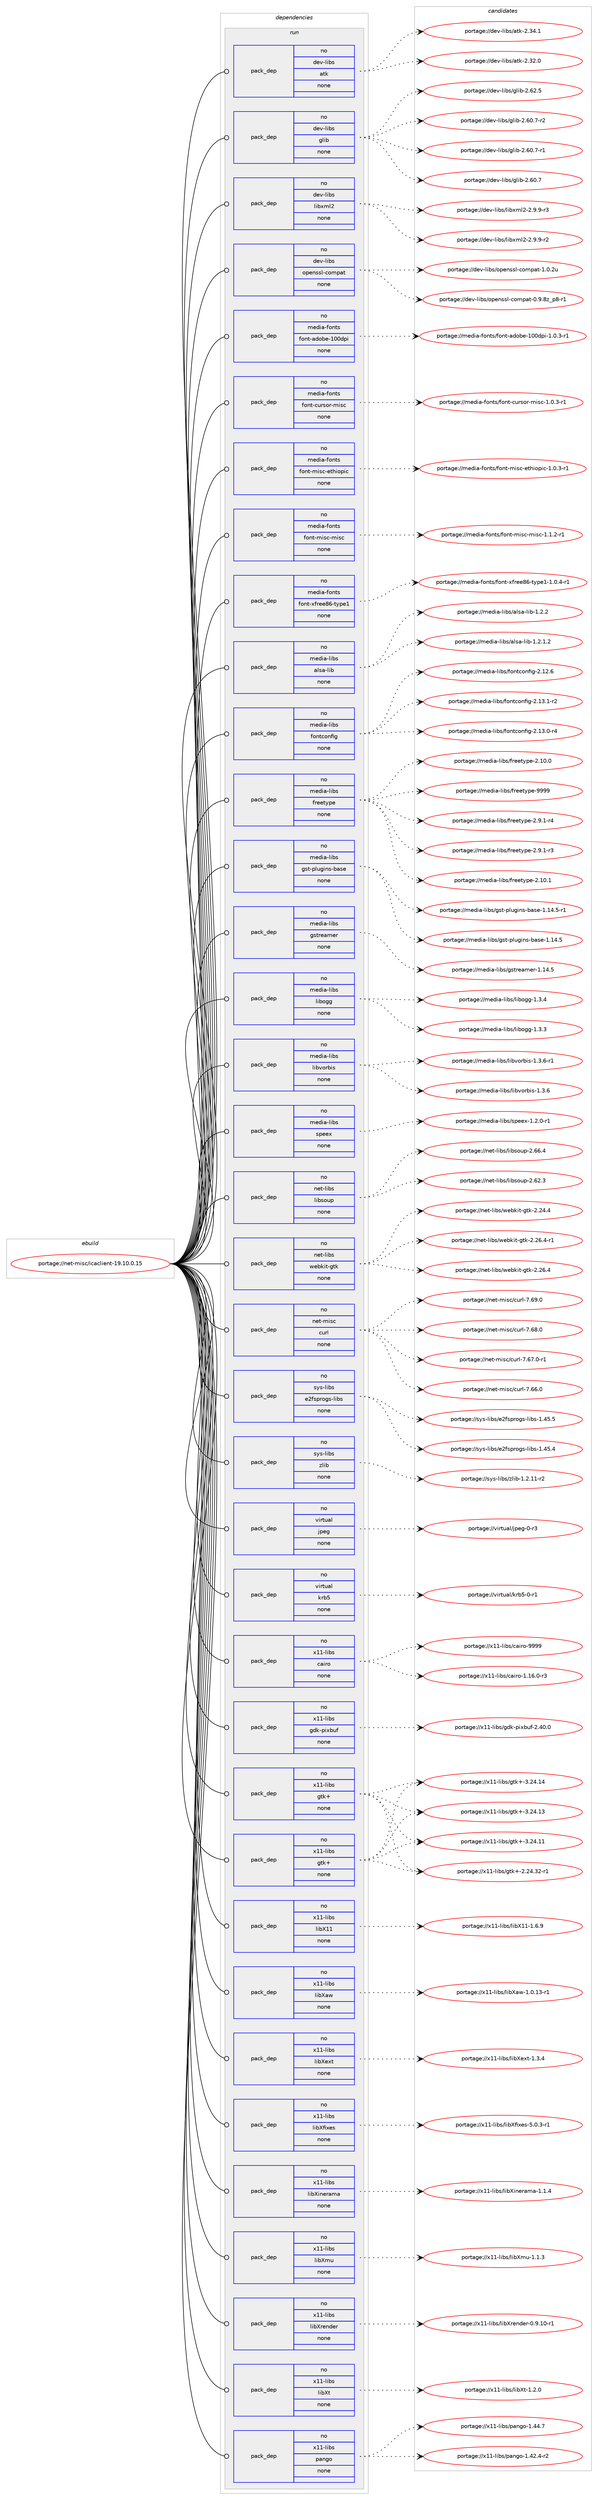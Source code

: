digraph prolog {

# *************
# Graph options
# *************

newrank=true;
concentrate=true;
compound=true;
graph [rankdir=LR,fontname=Helvetica,fontsize=10,ranksep=1.5];#, ranksep=2.5, nodesep=0.2];
edge  [arrowhead=vee];
node  [fontname=Helvetica,fontsize=10];

# **********
# The ebuild
# **********

subgraph cluster_leftcol {
color=gray;
rank=same;
label=<<i>ebuild</i>>;
id [label="portage://net-misc/icaclient-19.10.0.15", color=red, width=4, href="../net-misc/icaclient-19.10.0.15.svg"];
}

# ****************
# The dependencies
# ****************

subgraph cluster_midcol {
color=gray;
label=<<i>dependencies</i>>;
subgraph cluster_compile {
fillcolor="#eeeeee";
style=filled;
label=<<i>compile</i>>;
}
subgraph cluster_compileandrun {
fillcolor="#eeeeee";
style=filled;
label=<<i>compile and run</i>>;
}
subgraph cluster_run {
fillcolor="#eeeeee";
style=filled;
label=<<i>run</i>>;
subgraph pack42381 {
dependency53626 [label=<<TABLE BORDER="0" CELLBORDER="1" CELLSPACING="0" CELLPADDING="4" WIDTH="220"><TR><TD ROWSPAN="6" CELLPADDING="30">pack_dep</TD></TR><TR><TD WIDTH="110">no</TD></TR><TR><TD>dev-libs</TD></TR><TR><TD>atk</TD></TR><TR><TD>none</TD></TR><TR><TD></TD></TR></TABLE>>, shape=none, color=blue];
}
id:e -> dependency53626:w [weight=20,style="solid",arrowhead="odot"];
subgraph pack42382 {
dependency53627 [label=<<TABLE BORDER="0" CELLBORDER="1" CELLSPACING="0" CELLPADDING="4" WIDTH="220"><TR><TD ROWSPAN="6" CELLPADDING="30">pack_dep</TD></TR><TR><TD WIDTH="110">no</TD></TR><TR><TD>dev-libs</TD></TR><TR><TD>glib</TD></TR><TR><TD>none</TD></TR><TR><TD></TD></TR></TABLE>>, shape=none, color=blue];
}
id:e -> dependency53627:w [weight=20,style="solid",arrowhead="odot"];
subgraph pack42383 {
dependency53628 [label=<<TABLE BORDER="0" CELLBORDER="1" CELLSPACING="0" CELLPADDING="4" WIDTH="220"><TR><TD ROWSPAN="6" CELLPADDING="30">pack_dep</TD></TR><TR><TD WIDTH="110">no</TD></TR><TR><TD>dev-libs</TD></TR><TR><TD>libxml2</TD></TR><TR><TD>none</TD></TR><TR><TD></TD></TR></TABLE>>, shape=none, color=blue];
}
id:e -> dependency53628:w [weight=20,style="solid",arrowhead="odot"];
subgraph pack42384 {
dependency53629 [label=<<TABLE BORDER="0" CELLBORDER="1" CELLSPACING="0" CELLPADDING="4" WIDTH="220"><TR><TD ROWSPAN="6" CELLPADDING="30">pack_dep</TD></TR><TR><TD WIDTH="110">no</TD></TR><TR><TD>dev-libs</TD></TR><TR><TD>openssl-compat</TD></TR><TR><TD>none</TD></TR><TR><TD></TD></TR></TABLE>>, shape=none, color=blue];
}
id:e -> dependency53629:w [weight=20,style="solid",arrowhead="odot"];
subgraph pack42385 {
dependency53630 [label=<<TABLE BORDER="0" CELLBORDER="1" CELLSPACING="0" CELLPADDING="4" WIDTH="220"><TR><TD ROWSPAN="6" CELLPADDING="30">pack_dep</TD></TR><TR><TD WIDTH="110">no</TD></TR><TR><TD>media-fonts</TD></TR><TR><TD>font-adobe-100dpi</TD></TR><TR><TD>none</TD></TR><TR><TD></TD></TR></TABLE>>, shape=none, color=blue];
}
id:e -> dependency53630:w [weight=20,style="solid",arrowhead="odot"];
subgraph pack42386 {
dependency53631 [label=<<TABLE BORDER="0" CELLBORDER="1" CELLSPACING="0" CELLPADDING="4" WIDTH="220"><TR><TD ROWSPAN="6" CELLPADDING="30">pack_dep</TD></TR><TR><TD WIDTH="110">no</TD></TR><TR><TD>media-fonts</TD></TR><TR><TD>font-cursor-misc</TD></TR><TR><TD>none</TD></TR><TR><TD></TD></TR></TABLE>>, shape=none, color=blue];
}
id:e -> dependency53631:w [weight=20,style="solid",arrowhead="odot"];
subgraph pack42387 {
dependency53632 [label=<<TABLE BORDER="0" CELLBORDER="1" CELLSPACING="0" CELLPADDING="4" WIDTH="220"><TR><TD ROWSPAN="6" CELLPADDING="30">pack_dep</TD></TR><TR><TD WIDTH="110">no</TD></TR><TR><TD>media-fonts</TD></TR><TR><TD>font-misc-ethiopic</TD></TR><TR><TD>none</TD></TR><TR><TD></TD></TR></TABLE>>, shape=none, color=blue];
}
id:e -> dependency53632:w [weight=20,style="solid",arrowhead="odot"];
subgraph pack42388 {
dependency53633 [label=<<TABLE BORDER="0" CELLBORDER="1" CELLSPACING="0" CELLPADDING="4" WIDTH="220"><TR><TD ROWSPAN="6" CELLPADDING="30">pack_dep</TD></TR><TR><TD WIDTH="110">no</TD></TR><TR><TD>media-fonts</TD></TR><TR><TD>font-misc-misc</TD></TR><TR><TD>none</TD></TR><TR><TD></TD></TR></TABLE>>, shape=none, color=blue];
}
id:e -> dependency53633:w [weight=20,style="solid",arrowhead="odot"];
subgraph pack42389 {
dependency53634 [label=<<TABLE BORDER="0" CELLBORDER="1" CELLSPACING="0" CELLPADDING="4" WIDTH="220"><TR><TD ROWSPAN="6" CELLPADDING="30">pack_dep</TD></TR><TR><TD WIDTH="110">no</TD></TR><TR><TD>media-fonts</TD></TR><TR><TD>font-xfree86-type1</TD></TR><TR><TD>none</TD></TR><TR><TD></TD></TR></TABLE>>, shape=none, color=blue];
}
id:e -> dependency53634:w [weight=20,style="solid",arrowhead="odot"];
subgraph pack42390 {
dependency53635 [label=<<TABLE BORDER="0" CELLBORDER="1" CELLSPACING="0" CELLPADDING="4" WIDTH="220"><TR><TD ROWSPAN="6" CELLPADDING="30">pack_dep</TD></TR><TR><TD WIDTH="110">no</TD></TR><TR><TD>media-libs</TD></TR><TR><TD>alsa-lib</TD></TR><TR><TD>none</TD></TR><TR><TD></TD></TR></TABLE>>, shape=none, color=blue];
}
id:e -> dependency53635:w [weight=20,style="solid",arrowhead="odot"];
subgraph pack42391 {
dependency53636 [label=<<TABLE BORDER="0" CELLBORDER="1" CELLSPACING="0" CELLPADDING="4" WIDTH="220"><TR><TD ROWSPAN="6" CELLPADDING="30">pack_dep</TD></TR><TR><TD WIDTH="110">no</TD></TR><TR><TD>media-libs</TD></TR><TR><TD>fontconfig</TD></TR><TR><TD>none</TD></TR><TR><TD></TD></TR></TABLE>>, shape=none, color=blue];
}
id:e -> dependency53636:w [weight=20,style="solid",arrowhead="odot"];
subgraph pack42392 {
dependency53637 [label=<<TABLE BORDER="0" CELLBORDER="1" CELLSPACING="0" CELLPADDING="4" WIDTH="220"><TR><TD ROWSPAN="6" CELLPADDING="30">pack_dep</TD></TR><TR><TD WIDTH="110">no</TD></TR><TR><TD>media-libs</TD></TR><TR><TD>freetype</TD></TR><TR><TD>none</TD></TR><TR><TD></TD></TR></TABLE>>, shape=none, color=blue];
}
id:e -> dependency53637:w [weight=20,style="solid",arrowhead="odot"];
subgraph pack42393 {
dependency53638 [label=<<TABLE BORDER="0" CELLBORDER="1" CELLSPACING="0" CELLPADDING="4" WIDTH="220"><TR><TD ROWSPAN="6" CELLPADDING="30">pack_dep</TD></TR><TR><TD WIDTH="110">no</TD></TR><TR><TD>media-libs</TD></TR><TR><TD>gst-plugins-base</TD></TR><TR><TD>none</TD></TR><TR><TD></TD></TR></TABLE>>, shape=none, color=blue];
}
id:e -> dependency53638:w [weight=20,style="solid",arrowhead="odot"];
subgraph pack42394 {
dependency53639 [label=<<TABLE BORDER="0" CELLBORDER="1" CELLSPACING="0" CELLPADDING="4" WIDTH="220"><TR><TD ROWSPAN="6" CELLPADDING="30">pack_dep</TD></TR><TR><TD WIDTH="110">no</TD></TR><TR><TD>media-libs</TD></TR><TR><TD>gstreamer</TD></TR><TR><TD>none</TD></TR><TR><TD></TD></TR></TABLE>>, shape=none, color=blue];
}
id:e -> dependency53639:w [weight=20,style="solid",arrowhead="odot"];
subgraph pack42395 {
dependency53640 [label=<<TABLE BORDER="0" CELLBORDER="1" CELLSPACING="0" CELLPADDING="4" WIDTH="220"><TR><TD ROWSPAN="6" CELLPADDING="30">pack_dep</TD></TR><TR><TD WIDTH="110">no</TD></TR><TR><TD>media-libs</TD></TR><TR><TD>libogg</TD></TR><TR><TD>none</TD></TR><TR><TD></TD></TR></TABLE>>, shape=none, color=blue];
}
id:e -> dependency53640:w [weight=20,style="solid",arrowhead="odot"];
subgraph pack42396 {
dependency53641 [label=<<TABLE BORDER="0" CELLBORDER="1" CELLSPACING="0" CELLPADDING="4" WIDTH="220"><TR><TD ROWSPAN="6" CELLPADDING="30">pack_dep</TD></TR><TR><TD WIDTH="110">no</TD></TR><TR><TD>media-libs</TD></TR><TR><TD>libvorbis</TD></TR><TR><TD>none</TD></TR><TR><TD></TD></TR></TABLE>>, shape=none, color=blue];
}
id:e -> dependency53641:w [weight=20,style="solid",arrowhead="odot"];
subgraph pack42397 {
dependency53642 [label=<<TABLE BORDER="0" CELLBORDER="1" CELLSPACING="0" CELLPADDING="4" WIDTH="220"><TR><TD ROWSPAN="6" CELLPADDING="30">pack_dep</TD></TR><TR><TD WIDTH="110">no</TD></TR><TR><TD>media-libs</TD></TR><TR><TD>speex</TD></TR><TR><TD>none</TD></TR><TR><TD></TD></TR></TABLE>>, shape=none, color=blue];
}
id:e -> dependency53642:w [weight=20,style="solid",arrowhead="odot"];
subgraph pack42398 {
dependency53643 [label=<<TABLE BORDER="0" CELLBORDER="1" CELLSPACING="0" CELLPADDING="4" WIDTH="220"><TR><TD ROWSPAN="6" CELLPADDING="30">pack_dep</TD></TR><TR><TD WIDTH="110">no</TD></TR><TR><TD>net-libs</TD></TR><TR><TD>libsoup</TD></TR><TR><TD>none</TD></TR><TR><TD></TD></TR></TABLE>>, shape=none, color=blue];
}
id:e -> dependency53643:w [weight=20,style="solid",arrowhead="odot"];
subgraph pack42399 {
dependency53644 [label=<<TABLE BORDER="0" CELLBORDER="1" CELLSPACING="0" CELLPADDING="4" WIDTH="220"><TR><TD ROWSPAN="6" CELLPADDING="30">pack_dep</TD></TR><TR><TD WIDTH="110">no</TD></TR><TR><TD>net-libs</TD></TR><TR><TD>webkit-gtk</TD></TR><TR><TD>none</TD></TR><TR><TD></TD></TR></TABLE>>, shape=none, color=blue];
}
id:e -> dependency53644:w [weight=20,style="solid",arrowhead="odot"];
subgraph pack42400 {
dependency53645 [label=<<TABLE BORDER="0" CELLBORDER="1" CELLSPACING="0" CELLPADDING="4" WIDTH="220"><TR><TD ROWSPAN="6" CELLPADDING="30">pack_dep</TD></TR><TR><TD WIDTH="110">no</TD></TR><TR><TD>net-misc</TD></TR><TR><TD>curl</TD></TR><TR><TD>none</TD></TR><TR><TD></TD></TR></TABLE>>, shape=none, color=blue];
}
id:e -> dependency53645:w [weight=20,style="solid",arrowhead="odot"];
subgraph pack42401 {
dependency53646 [label=<<TABLE BORDER="0" CELLBORDER="1" CELLSPACING="0" CELLPADDING="4" WIDTH="220"><TR><TD ROWSPAN="6" CELLPADDING="30">pack_dep</TD></TR><TR><TD WIDTH="110">no</TD></TR><TR><TD>sys-libs</TD></TR><TR><TD>e2fsprogs-libs</TD></TR><TR><TD>none</TD></TR><TR><TD></TD></TR></TABLE>>, shape=none, color=blue];
}
id:e -> dependency53646:w [weight=20,style="solid",arrowhead="odot"];
subgraph pack42402 {
dependency53647 [label=<<TABLE BORDER="0" CELLBORDER="1" CELLSPACING="0" CELLPADDING="4" WIDTH="220"><TR><TD ROWSPAN="6" CELLPADDING="30">pack_dep</TD></TR><TR><TD WIDTH="110">no</TD></TR><TR><TD>sys-libs</TD></TR><TR><TD>zlib</TD></TR><TR><TD>none</TD></TR><TR><TD></TD></TR></TABLE>>, shape=none, color=blue];
}
id:e -> dependency53647:w [weight=20,style="solid",arrowhead="odot"];
subgraph pack42403 {
dependency53648 [label=<<TABLE BORDER="0" CELLBORDER="1" CELLSPACING="0" CELLPADDING="4" WIDTH="220"><TR><TD ROWSPAN="6" CELLPADDING="30">pack_dep</TD></TR><TR><TD WIDTH="110">no</TD></TR><TR><TD>virtual</TD></TR><TR><TD>jpeg</TD></TR><TR><TD>none</TD></TR><TR><TD></TD></TR></TABLE>>, shape=none, color=blue];
}
id:e -> dependency53648:w [weight=20,style="solid",arrowhead="odot"];
subgraph pack42404 {
dependency53649 [label=<<TABLE BORDER="0" CELLBORDER="1" CELLSPACING="0" CELLPADDING="4" WIDTH="220"><TR><TD ROWSPAN="6" CELLPADDING="30">pack_dep</TD></TR><TR><TD WIDTH="110">no</TD></TR><TR><TD>virtual</TD></TR><TR><TD>krb5</TD></TR><TR><TD>none</TD></TR><TR><TD></TD></TR></TABLE>>, shape=none, color=blue];
}
id:e -> dependency53649:w [weight=20,style="solid",arrowhead="odot"];
subgraph pack42405 {
dependency53650 [label=<<TABLE BORDER="0" CELLBORDER="1" CELLSPACING="0" CELLPADDING="4" WIDTH="220"><TR><TD ROWSPAN="6" CELLPADDING="30">pack_dep</TD></TR><TR><TD WIDTH="110">no</TD></TR><TR><TD>x11-libs</TD></TR><TR><TD>cairo</TD></TR><TR><TD>none</TD></TR><TR><TD></TD></TR></TABLE>>, shape=none, color=blue];
}
id:e -> dependency53650:w [weight=20,style="solid",arrowhead="odot"];
subgraph pack42406 {
dependency53651 [label=<<TABLE BORDER="0" CELLBORDER="1" CELLSPACING="0" CELLPADDING="4" WIDTH="220"><TR><TD ROWSPAN="6" CELLPADDING="30">pack_dep</TD></TR><TR><TD WIDTH="110">no</TD></TR><TR><TD>x11-libs</TD></TR><TR><TD>gdk-pixbuf</TD></TR><TR><TD>none</TD></TR><TR><TD></TD></TR></TABLE>>, shape=none, color=blue];
}
id:e -> dependency53651:w [weight=20,style="solid",arrowhead="odot"];
subgraph pack42407 {
dependency53652 [label=<<TABLE BORDER="0" CELLBORDER="1" CELLSPACING="0" CELLPADDING="4" WIDTH="220"><TR><TD ROWSPAN="6" CELLPADDING="30">pack_dep</TD></TR><TR><TD WIDTH="110">no</TD></TR><TR><TD>x11-libs</TD></TR><TR><TD>gtk+</TD></TR><TR><TD>none</TD></TR><TR><TD></TD></TR></TABLE>>, shape=none, color=blue];
}
id:e -> dependency53652:w [weight=20,style="solid",arrowhead="odot"];
subgraph pack42408 {
dependency53653 [label=<<TABLE BORDER="0" CELLBORDER="1" CELLSPACING="0" CELLPADDING="4" WIDTH="220"><TR><TD ROWSPAN="6" CELLPADDING="30">pack_dep</TD></TR><TR><TD WIDTH="110">no</TD></TR><TR><TD>x11-libs</TD></TR><TR><TD>gtk+</TD></TR><TR><TD>none</TD></TR><TR><TD></TD></TR></TABLE>>, shape=none, color=blue];
}
id:e -> dependency53653:w [weight=20,style="solid",arrowhead="odot"];
subgraph pack42409 {
dependency53654 [label=<<TABLE BORDER="0" CELLBORDER="1" CELLSPACING="0" CELLPADDING="4" WIDTH="220"><TR><TD ROWSPAN="6" CELLPADDING="30">pack_dep</TD></TR><TR><TD WIDTH="110">no</TD></TR><TR><TD>x11-libs</TD></TR><TR><TD>libX11</TD></TR><TR><TD>none</TD></TR><TR><TD></TD></TR></TABLE>>, shape=none, color=blue];
}
id:e -> dependency53654:w [weight=20,style="solid",arrowhead="odot"];
subgraph pack42410 {
dependency53655 [label=<<TABLE BORDER="0" CELLBORDER="1" CELLSPACING="0" CELLPADDING="4" WIDTH="220"><TR><TD ROWSPAN="6" CELLPADDING="30">pack_dep</TD></TR><TR><TD WIDTH="110">no</TD></TR><TR><TD>x11-libs</TD></TR><TR><TD>libXaw</TD></TR><TR><TD>none</TD></TR><TR><TD></TD></TR></TABLE>>, shape=none, color=blue];
}
id:e -> dependency53655:w [weight=20,style="solid",arrowhead="odot"];
subgraph pack42411 {
dependency53656 [label=<<TABLE BORDER="0" CELLBORDER="1" CELLSPACING="0" CELLPADDING="4" WIDTH="220"><TR><TD ROWSPAN="6" CELLPADDING="30">pack_dep</TD></TR><TR><TD WIDTH="110">no</TD></TR><TR><TD>x11-libs</TD></TR><TR><TD>libXext</TD></TR><TR><TD>none</TD></TR><TR><TD></TD></TR></TABLE>>, shape=none, color=blue];
}
id:e -> dependency53656:w [weight=20,style="solid",arrowhead="odot"];
subgraph pack42412 {
dependency53657 [label=<<TABLE BORDER="0" CELLBORDER="1" CELLSPACING="0" CELLPADDING="4" WIDTH="220"><TR><TD ROWSPAN="6" CELLPADDING="30">pack_dep</TD></TR><TR><TD WIDTH="110">no</TD></TR><TR><TD>x11-libs</TD></TR><TR><TD>libXfixes</TD></TR><TR><TD>none</TD></TR><TR><TD></TD></TR></TABLE>>, shape=none, color=blue];
}
id:e -> dependency53657:w [weight=20,style="solid",arrowhead="odot"];
subgraph pack42413 {
dependency53658 [label=<<TABLE BORDER="0" CELLBORDER="1" CELLSPACING="0" CELLPADDING="4" WIDTH="220"><TR><TD ROWSPAN="6" CELLPADDING="30">pack_dep</TD></TR><TR><TD WIDTH="110">no</TD></TR><TR><TD>x11-libs</TD></TR><TR><TD>libXinerama</TD></TR><TR><TD>none</TD></TR><TR><TD></TD></TR></TABLE>>, shape=none, color=blue];
}
id:e -> dependency53658:w [weight=20,style="solid",arrowhead="odot"];
subgraph pack42414 {
dependency53659 [label=<<TABLE BORDER="0" CELLBORDER="1" CELLSPACING="0" CELLPADDING="4" WIDTH="220"><TR><TD ROWSPAN="6" CELLPADDING="30">pack_dep</TD></TR><TR><TD WIDTH="110">no</TD></TR><TR><TD>x11-libs</TD></TR><TR><TD>libXmu</TD></TR><TR><TD>none</TD></TR><TR><TD></TD></TR></TABLE>>, shape=none, color=blue];
}
id:e -> dependency53659:w [weight=20,style="solid",arrowhead="odot"];
subgraph pack42415 {
dependency53660 [label=<<TABLE BORDER="0" CELLBORDER="1" CELLSPACING="0" CELLPADDING="4" WIDTH="220"><TR><TD ROWSPAN="6" CELLPADDING="30">pack_dep</TD></TR><TR><TD WIDTH="110">no</TD></TR><TR><TD>x11-libs</TD></TR><TR><TD>libXrender</TD></TR><TR><TD>none</TD></TR><TR><TD></TD></TR></TABLE>>, shape=none, color=blue];
}
id:e -> dependency53660:w [weight=20,style="solid",arrowhead="odot"];
subgraph pack42416 {
dependency53661 [label=<<TABLE BORDER="0" CELLBORDER="1" CELLSPACING="0" CELLPADDING="4" WIDTH="220"><TR><TD ROWSPAN="6" CELLPADDING="30">pack_dep</TD></TR><TR><TD WIDTH="110">no</TD></TR><TR><TD>x11-libs</TD></TR><TR><TD>libXt</TD></TR><TR><TD>none</TD></TR><TR><TD></TD></TR></TABLE>>, shape=none, color=blue];
}
id:e -> dependency53661:w [weight=20,style="solid",arrowhead="odot"];
subgraph pack42417 {
dependency53662 [label=<<TABLE BORDER="0" CELLBORDER="1" CELLSPACING="0" CELLPADDING="4" WIDTH="220"><TR><TD ROWSPAN="6" CELLPADDING="30">pack_dep</TD></TR><TR><TD WIDTH="110">no</TD></TR><TR><TD>x11-libs</TD></TR><TR><TD>pango</TD></TR><TR><TD>none</TD></TR><TR><TD></TD></TR></TABLE>>, shape=none, color=blue];
}
id:e -> dependency53662:w [weight=20,style="solid",arrowhead="odot"];
}
}

# **************
# The candidates
# **************

subgraph cluster_choices {
rank=same;
color=gray;
label=<<i>candidates</i>>;

subgraph choice42381 {
color=black;
nodesep=1;
choice1001011184510810598115479711610745504651524649 [label="portage://dev-libs/atk-2.34.1", color=red, width=4,href="../dev-libs/atk-2.34.1.svg"];
choice1001011184510810598115479711610745504651504648 [label="portage://dev-libs/atk-2.32.0", color=red, width=4,href="../dev-libs/atk-2.32.0.svg"];
dependency53626:e -> choice1001011184510810598115479711610745504651524649:w [style=dotted,weight="100"];
dependency53626:e -> choice1001011184510810598115479711610745504651504648:w [style=dotted,weight="100"];
}
subgraph choice42382 {
color=black;
nodesep=1;
choice1001011184510810598115471031081059845504654504653 [label="portage://dev-libs/glib-2.62.5", color=red, width=4,href="../dev-libs/glib-2.62.5.svg"];
choice10010111845108105981154710310810598455046544846554511450 [label="portage://dev-libs/glib-2.60.7-r2", color=red, width=4,href="../dev-libs/glib-2.60.7-r2.svg"];
choice10010111845108105981154710310810598455046544846554511449 [label="portage://dev-libs/glib-2.60.7-r1", color=red, width=4,href="../dev-libs/glib-2.60.7-r1.svg"];
choice1001011184510810598115471031081059845504654484655 [label="portage://dev-libs/glib-2.60.7", color=red, width=4,href="../dev-libs/glib-2.60.7.svg"];
dependency53627:e -> choice1001011184510810598115471031081059845504654504653:w [style=dotted,weight="100"];
dependency53627:e -> choice10010111845108105981154710310810598455046544846554511450:w [style=dotted,weight="100"];
dependency53627:e -> choice10010111845108105981154710310810598455046544846554511449:w [style=dotted,weight="100"];
dependency53627:e -> choice1001011184510810598115471031081059845504654484655:w [style=dotted,weight="100"];
}
subgraph choice42383 {
color=black;
nodesep=1;
choice10010111845108105981154710810598120109108504550465746574511451 [label="portage://dev-libs/libxml2-2.9.9-r3", color=red, width=4,href="../dev-libs/libxml2-2.9.9-r3.svg"];
choice10010111845108105981154710810598120109108504550465746574511450 [label="portage://dev-libs/libxml2-2.9.9-r2", color=red, width=4,href="../dev-libs/libxml2-2.9.9-r2.svg"];
dependency53628:e -> choice10010111845108105981154710810598120109108504550465746574511451:w [style=dotted,weight="100"];
dependency53628:e -> choice10010111845108105981154710810598120109108504550465746574511450:w [style=dotted,weight="100"];
}
subgraph choice42384 {
color=black;
nodesep=1;
choice100101118451081059811547111112101110115115108459911110911297116454946484650117 [label="portage://dev-libs/openssl-compat-1.0.2u", color=red, width=4,href="../dev-libs/openssl-compat-1.0.2u.svg"];
choice10010111845108105981154711111210111011511510845991111091129711645484657465612295112564511449 [label="portage://dev-libs/openssl-compat-0.9.8z_p8-r1", color=red, width=4,href="../dev-libs/openssl-compat-0.9.8z_p8-r1.svg"];
dependency53629:e -> choice100101118451081059811547111112101110115115108459911110911297116454946484650117:w [style=dotted,weight="100"];
dependency53629:e -> choice10010111845108105981154711111210111011511510845991111091129711645484657465612295112564511449:w [style=dotted,weight="100"];
}
subgraph choice42385 {
color=black;
nodesep=1;
choice109101100105974510211111011611547102111110116459710011198101454948481001121054549464846514511449 [label="portage://media-fonts/font-adobe-100dpi-1.0.3-r1", color=red, width=4,href="../media-fonts/font-adobe-100dpi-1.0.3-r1.svg"];
dependency53630:e -> choice109101100105974510211111011611547102111110116459710011198101454948481001121054549464846514511449:w [style=dotted,weight="100"];
}
subgraph choice42386 {
color=black;
nodesep=1;
choice109101100105974510211111011611547102111110116459911711411511111445109105115994549464846514511449 [label="portage://media-fonts/font-cursor-misc-1.0.3-r1", color=red, width=4,href="../media-fonts/font-cursor-misc-1.0.3-r1.svg"];
dependency53631:e -> choice109101100105974510211111011611547102111110116459911711411511111445109105115994549464846514511449:w [style=dotted,weight="100"];
}
subgraph choice42387 {
color=black;
nodesep=1;
choice109101100105974510211111011611547102111110116451091051159945101116104105111112105994549464846514511449 [label="portage://media-fonts/font-misc-ethiopic-1.0.3-r1", color=red, width=4,href="../media-fonts/font-misc-ethiopic-1.0.3-r1.svg"];
dependency53632:e -> choice109101100105974510211111011611547102111110116451091051159945101116104105111112105994549464846514511449:w [style=dotted,weight="100"];
}
subgraph choice42388 {
color=black;
nodesep=1;
choice109101100105974510211111011611547102111110116451091051159945109105115994549464946504511449 [label="portage://media-fonts/font-misc-misc-1.1.2-r1", color=red, width=4,href="../media-fonts/font-misc-misc-1.1.2-r1.svg"];
dependency53633:e -> choice109101100105974510211111011611547102111110116451091051159945109105115994549464946504511449:w [style=dotted,weight="100"];
}
subgraph choice42389 {
color=black;
nodesep=1;
choice10910110010597451021111101161154710211111011645120102114101101565445116121112101494549464846524511449 [label="portage://media-fonts/font-xfree86-type1-1.0.4-r1", color=red, width=4,href="../media-fonts/font-xfree86-type1-1.0.4-r1.svg"];
dependency53634:e -> choice10910110010597451021111101161154710211111011645120102114101101565445116121112101494549464846524511449:w [style=dotted,weight="100"];
}
subgraph choice42390 {
color=black;
nodesep=1;
choice1091011001059745108105981154797108115974510810598454946504650 [label="portage://media-libs/alsa-lib-1.2.2", color=red, width=4,href="../media-libs/alsa-lib-1.2.2.svg"];
choice10910110010597451081059811547971081159745108105984549465046494650 [label="portage://media-libs/alsa-lib-1.2.1.2", color=red, width=4,href="../media-libs/alsa-lib-1.2.1.2.svg"];
dependency53635:e -> choice1091011001059745108105981154797108115974510810598454946504650:w [style=dotted,weight="100"];
dependency53635:e -> choice10910110010597451081059811547971081159745108105984549465046494650:w [style=dotted,weight="100"];
}
subgraph choice42391 {
color=black;
nodesep=1;
choice1091011001059745108105981154710211111011699111110102105103455046495146494511450 [label="portage://media-libs/fontconfig-2.13.1-r2", color=red, width=4,href="../media-libs/fontconfig-2.13.1-r2.svg"];
choice1091011001059745108105981154710211111011699111110102105103455046495146484511452 [label="portage://media-libs/fontconfig-2.13.0-r4", color=red, width=4,href="../media-libs/fontconfig-2.13.0-r4.svg"];
choice109101100105974510810598115471021111101169911111010210510345504649504654 [label="portage://media-libs/fontconfig-2.12.6", color=red, width=4,href="../media-libs/fontconfig-2.12.6.svg"];
dependency53636:e -> choice1091011001059745108105981154710211111011699111110102105103455046495146494511450:w [style=dotted,weight="100"];
dependency53636:e -> choice1091011001059745108105981154710211111011699111110102105103455046495146484511452:w [style=dotted,weight="100"];
dependency53636:e -> choice109101100105974510810598115471021111101169911111010210510345504649504654:w [style=dotted,weight="100"];
}
subgraph choice42392 {
color=black;
nodesep=1;
choice109101100105974510810598115471021141011011161211121014557575757 [label="portage://media-libs/freetype-9999", color=red, width=4,href="../media-libs/freetype-9999.svg"];
choice109101100105974510810598115471021141011011161211121014550465746494511452 [label="portage://media-libs/freetype-2.9.1-r4", color=red, width=4,href="../media-libs/freetype-2.9.1-r4.svg"];
choice109101100105974510810598115471021141011011161211121014550465746494511451 [label="portage://media-libs/freetype-2.9.1-r3", color=red, width=4,href="../media-libs/freetype-2.9.1-r3.svg"];
choice1091011001059745108105981154710211410110111612111210145504649484649 [label="portage://media-libs/freetype-2.10.1", color=red, width=4,href="../media-libs/freetype-2.10.1.svg"];
choice1091011001059745108105981154710211410110111612111210145504649484648 [label="portage://media-libs/freetype-2.10.0", color=red, width=4,href="../media-libs/freetype-2.10.0.svg"];
dependency53637:e -> choice109101100105974510810598115471021141011011161211121014557575757:w [style=dotted,weight="100"];
dependency53637:e -> choice109101100105974510810598115471021141011011161211121014550465746494511452:w [style=dotted,weight="100"];
dependency53637:e -> choice109101100105974510810598115471021141011011161211121014550465746494511451:w [style=dotted,weight="100"];
dependency53637:e -> choice1091011001059745108105981154710211410110111612111210145504649484649:w [style=dotted,weight="100"];
dependency53637:e -> choice1091011001059745108105981154710211410110111612111210145504649484648:w [style=dotted,weight="100"];
}
subgraph choice42393 {
color=black;
nodesep=1;
choice1091011001059745108105981154710311511645112108117103105110115459897115101454946495246534511449 [label="portage://media-libs/gst-plugins-base-1.14.5-r1", color=red, width=4,href="../media-libs/gst-plugins-base-1.14.5-r1.svg"];
choice109101100105974510810598115471031151164511210811710310511011545989711510145494649524653 [label="portage://media-libs/gst-plugins-base-1.14.5", color=red, width=4,href="../media-libs/gst-plugins-base-1.14.5.svg"];
dependency53638:e -> choice1091011001059745108105981154710311511645112108117103105110115459897115101454946495246534511449:w [style=dotted,weight="100"];
dependency53638:e -> choice109101100105974510810598115471031151164511210811710310511011545989711510145494649524653:w [style=dotted,weight="100"];
}
subgraph choice42394 {
color=black;
nodesep=1;
choice109101100105974510810598115471031151161141019710910111445494649524653 [label="portage://media-libs/gstreamer-1.14.5", color=red, width=4,href="../media-libs/gstreamer-1.14.5.svg"];
dependency53639:e -> choice109101100105974510810598115471031151161141019710910111445494649524653:w [style=dotted,weight="100"];
}
subgraph choice42395 {
color=black;
nodesep=1;
choice1091011001059745108105981154710810598111103103454946514652 [label="portage://media-libs/libogg-1.3.4", color=red, width=4,href="../media-libs/libogg-1.3.4.svg"];
choice1091011001059745108105981154710810598111103103454946514651 [label="portage://media-libs/libogg-1.3.3", color=red, width=4,href="../media-libs/libogg-1.3.3.svg"];
dependency53640:e -> choice1091011001059745108105981154710810598111103103454946514652:w [style=dotted,weight="100"];
dependency53640:e -> choice1091011001059745108105981154710810598111103103454946514651:w [style=dotted,weight="100"];
}
subgraph choice42396 {
color=black;
nodesep=1;
choice1091011001059745108105981154710810598118111114981051154549465146544511449 [label="portage://media-libs/libvorbis-1.3.6-r1", color=red, width=4,href="../media-libs/libvorbis-1.3.6-r1.svg"];
choice109101100105974510810598115471081059811811111498105115454946514654 [label="portage://media-libs/libvorbis-1.3.6", color=red, width=4,href="../media-libs/libvorbis-1.3.6.svg"];
dependency53641:e -> choice1091011001059745108105981154710810598118111114981051154549465146544511449:w [style=dotted,weight="100"];
dependency53641:e -> choice109101100105974510810598115471081059811811111498105115454946514654:w [style=dotted,weight="100"];
}
subgraph choice42397 {
color=black;
nodesep=1;
choice109101100105974510810598115471151121011011204549465046484511449 [label="portage://media-libs/speex-1.2.0-r1", color=red, width=4,href="../media-libs/speex-1.2.0-r1.svg"];
dependency53642:e -> choice109101100105974510810598115471151121011011204549465046484511449:w [style=dotted,weight="100"];
}
subgraph choice42398 {
color=black;
nodesep=1;
choice1101011164510810598115471081059811511111711245504654544652 [label="portage://net-libs/libsoup-2.66.4", color=red, width=4,href="../net-libs/libsoup-2.66.4.svg"];
choice1101011164510810598115471081059811511111711245504654504651 [label="portage://net-libs/libsoup-2.62.3", color=red, width=4,href="../net-libs/libsoup-2.62.3.svg"];
dependency53643:e -> choice1101011164510810598115471081059811511111711245504654544652:w [style=dotted,weight="100"];
dependency53643:e -> choice1101011164510810598115471081059811511111711245504654504651:w [style=dotted,weight="100"];
}
subgraph choice42399 {
color=black;
nodesep=1;
choice1101011164510810598115471191019810710511645103116107455046505446524511449 [label="portage://net-libs/webkit-gtk-2.26.4-r1", color=red, width=4,href="../net-libs/webkit-gtk-2.26.4-r1.svg"];
choice110101116451081059811547119101981071051164510311610745504650544652 [label="portage://net-libs/webkit-gtk-2.26.4", color=red, width=4,href="../net-libs/webkit-gtk-2.26.4.svg"];
choice110101116451081059811547119101981071051164510311610745504650524652 [label="portage://net-libs/webkit-gtk-2.24.4", color=red, width=4,href="../net-libs/webkit-gtk-2.24.4.svg"];
dependency53644:e -> choice1101011164510810598115471191019810710511645103116107455046505446524511449:w [style=dotted,weight="100"];
dependency53644:e -> choice110101116451081059811547119101981071051164510311610745504650544652:w [style=dotted,weight="100"];
dependency53644:e -> choice110101116451081059811547119101981071051164510311610745504650524652:w [style=dotted,weight="100"];
}
subgraph choice42400 {
color=black;
nodesep=1;
choice1101011164510910511599479911711410845554654574648 [label="portage://net-misc/curl-7.69.0", color=red, width=4,href="../net-misc/curl-7.69.0.svg"];
choice1101011164510910511599479911711410845554654564648 [label="portage://net-misc/curl-7.68.0", color=red, width=4,href="../net-misc/curl-7.68.0.svg"];
choice11010111645109105115994799117114108455546545546484511449 [label="portage://net-misc/curl-7.67.0-r1", color=red, width=4,href="../net-misc/curl-7.67.0-r1.svg"];
choice1101011164510910511599479911711410845554654544648 [label="portage://net-misc/curl-7.66.0", color=red, width=4,href="../net-misc/curl-7.66.0.svg"];
dependency53645:e -> choice1101011164510910511599479911711410845554654574648:w [style=dotted,weight="100"];
dependency53645:e -> choice1101011164510910511599479911711410845554654564648:w [style=dotted,weight="100"];
dependency53645:e -> choice11010111645109105115994799117114108455546545546484511449:w [style=dotted,weight="100"];
dependency53645:e -> choice1101011164510910511599479911711410845554654544648:w [style=dotted,weight="100"];
}
subgraph choice42401 {
color=black;
nodesep=1;
choice11512111545108105981154710150102115112114111103115451081059811545494652534653 [label="portage://sys-libs/e2fsprogs-libs-1.45.5", color=red, width=4,href="../sys-libs/e2fsprogs-libs-1.45.5.svg"];
choice11512111545108105981154710150102115112114111103115451081059811545494652534652 [label="portage://sys-libs/e2fsprogs-libs-1.45.4", color=red, width=4,href="../sys-libs/e2fsprogs-libs-1.45.4.svg"];
dependency53646:e -> choice11512111545108105981154710150102115112114111103115451081059811545494652534653:w [style=dotted,weight="100"];
dependency53646:e -> choice11512111545108105981154710150102115112114111103115451081059811545494652534652:w [style=dotted,weight="100"];
}
subgraph choice42402 {
color=black;
nodesep=1;
choice11512111545108105981154712210810598454946504649494511450 [label="portage://sys-libs/zlib-1.2.11-r2", color=red, width=4,href="../sys-libs/zlib-1.2.11-r2.svg"];
dependency53647:e -> choice11512111545108105981154712210810598454946504649494511450:w [style=dotted,weight="100"];
}
subgraph choice42403 {
color=black;
nodesep=1;
choice118105114116117971084710611210110345484511451 [label="portage://virtual/jpeg-0-r3", color=red, width=4,href="../virtual/jpeg-0-r3.svg"];
dependency53648:e -> choice118105114116117971084710611210110345484511451:w [style=dotted,weight="100"];
}
subgraph choice42404 {
color=black;
nodesep=1;
choice1181051141161179710847107114985345484511449 [label="portage://virtual/krb5-0-r1", color=red, width=4,href="../virtual/krb5-0-r1.svg"];
dependency53649:e -> choice1181051141161179710847107114985345484511449:w [style=dotted,weight="100"];
}
subgraph choice42405 {
color=black;
nodesep=1;
choice120494945108105981154799971051141114557575757 [label="portage://x11-libs/cairo-9999", color=red, width=4,href="../x11-libs/cairo-9999.svg"];
choice12049494510810598115479997105114111454946495446484511451 [label="portage://x11-libs/cairo-1.16.0-r3", color=red, width=4,href="../x11-libs/cairo-1.16.0-r3.svg"];
dependency53650:e -> choice120494945108105981154799971051141114557575757:w [style=dotted,weight="100"];
dependency53650:e -> choice12049494510810598115479997105114111454946495446484511451:w [style=dotted,weight="100"];
}
subgraph choice42406 {
color=black;
nodesep=1;
choice1204949451081059811547103100107451121051209811710245504652484648 [label="portage://x11-libs/gdk-pixbuf-2.40.0", color=red, width=4,href="../x11-libs/gdk-pixbuf-2.40.0.svg"];
dependency53651:e -> choice1204949451081059811547103100107451121051209811710245504652484648:w [style=dotted,weight="100"];
}
subgraph choice42407 {
color=black;
nodesep=1;
choice1204949451081059811547103116107434551465052464952 [label="portage://x11-libs/gtk+-3.24.14", color=red, width=4,href="../x11-libs/gtk+-3.24.14.svg"];
choice1204949451081059811547103116107434551465052464951 [label="portage://x11-libs/gtk+-3.24.13", color=red, width=4,href="../x11-libs/gtk+-3.24.13.svg"];
choice1204949451081059811547103116107434551465052464949 [label="portage://x11-libs/gtk+-3.24.11", color=red, width=4,href="../x11-libs/gtk+-3.24.11.svg"];
choice12049494510810598115471031161074345504650524651504511449 [label="portage://x11-libs/gtk+-2.24.32-r1", color=red, width=4,href="../x11-libs/gtk+-2.24.32-r1.svg"];
dependency53652:e -> choice1204949451081059811547103116107434551465052464952:w [style=dotted,weight="100"];
dependency53652:e -> choice1204949451081059811547103116107434551465052464951:w [style=dotted,weight="100"];
dependency53652:e -> choice1204949451081059811547103116107434551465052464949:w [style=dotted,weight="100"];
dependency53652:e -> choice12049494510810598115471031161074345504650524651504511449:w [style=dotted,weight="100"];
}
subgraph choice42408 {
color=black;
nodesep=1;
choice1204949451081059811547103116107434551465052464952 [label="portage://x11-libs/gtk+-3.24.14", color=red, width=4,href="../x11-libs/gtk+-3.24.14.svg"];
choice1204949451081059811547103116107434551465052464951 [label="portage://x11-libs/gtk+-3.24.13", color=red, width=4,href="../x11-libs/gtk+-3.24.13.svg"];
choice1204949451081059811547103116107434551465052464949 [label="portage://x11-libs/gtk+-3.24.11", color=red, width=4,href="../x11-libs/gtk+-3.24.11.svg"];
choice12049494510810598115471031161074345504650524651504511449 [label="portage://x11-libs/gtk+-2.24.32-r1", color=red, width=4,href="../x11-libs/gtk+-2.24.32-r1.svg"];
dependency53653:e -> choice1204949451081059811547103116107434551465052464952:w [style=dotted,weight="100"];
dependency53653:e -> choice1204949451081059811547103116107434551465052464951:w [style=dotted,weight="100"];
dependency53653:e -> choice1204949451081059811547103116107434551465052464949:w [style=dotted,weight="100"];
dependency53653:e -> choice12049494510810598115471031161074345504650524651504511449:w [style=dotted,weight="100"];
}
subgraph choice42409 {
color=black;
nodesep=1;
choice120494945108105981154710810598884949454946544657 [label="portage://x11-libs/libX11-1.6.9", color=red, width=4,href="../x11-libs/libX11-1.6.9.svg"];
dependency53654:e -> choice120494945108105981154710810598884949454946544657:w [style=dotted,weight="100"];
}
subgraph choice42410 {
color=black;
nodesep=1;
choice1204949451081059811547108105988897119454946484649514511449 [label="portage://x11-libs/libXaw-1.0.13-r1", color=red, width=4,href="../x11-libs/libXaw-1.0.13-r1.svg"];
dependency53655:e -> choice1204949451081059811547108105988897119454946484649514511449:w [style=dotted,weight="100"];
}
subgraph choice42411 {
color=black;
nodesep=1;
choice12049494510810598115471081059888101120116454946514652 [label="portage://x11-libs/libXext-1.3.4", color=red, width=4,href="../x11-libs/libXext-1.3.4.svg"];
dependency53656:e -> choice12049494510810598115471081059888101120116454946514652:w [style=dotted,weight="100"];
}
subgraph choice42412 {
color=black;
nodesep=1;
choice120494945108105981154710810598881021051201011154553464846514511449 [label="portage://x11-libs/libXfixes-5.0.3-r1", color=red, width=4,href="../x11-libs/libXfixes-5.0.3-r1.svg"];
dependency53657:e -> choice120494945108105981154710810598881021051201011154553464846514511449:w [style=dotted,weight="100"];
}
subgraph choice42413 {
color=black;
nodesep=1;
choice120494945108105981154710810598881051101011149710997454946494652 [label="portage://x11-libs/libXinerama-1.1.4", color=red, width=4,href="../x11-libs/libXinerama-1.1.4.svg"];
dependency53658:e -> choice120494945108105981154710810598881051101011149710997454946494652:w [style=dotted,weight="100"];
}
subgraph choice42414 {
color=black;
nodesep=1;
choice12049494510810598115471081059888109117454946494651 [label="portage://x11-libs/libXmu-1.1.3", color=red, width=4,href="../x11-libs/libXmu-1.1.3.svg"];
dependency53659:e -> choice12049494510810598115471081059888109117454946494651:w [style=dotted,weight="100"];
}
subgraph choice42415 {
color=black;
nodesep=1;
choice12049494510810598115471081059888114101110100101114454846574649484511449 [label="portage://x11-libs/libXrender-0.9.10-r1", color=red, width=4,href="../x11-libs/libXrender-0.9.10-r1.svg"];
dependency53660:e -> choice12049494510810598115471081059888114101110100101114454846574649484511449:w [style=dotted,weight="100"];
}
subgraph choice42416 {
color=black;
nodesep=1;
choice12049494510810598115471081059888116454946504648 [label="portage://x11-libs/libXt-1.2.0", color=red, width=4,href="../x11-libs/libXt-1.2.0.svg"];
dependency53661:e -> choice12049494510810598115471081059888116454946504648:w [style=dotted,weight="100"];
}
subgraph choice42417 {
color=black;
nodesep=1;
choice12049494510810598115471129711010311145494652524655 [label="portage://x11-libs/pango-1.44.7", color=red, width=4,href="../x11-libs/pango-1.44.7.svg"];
choice120494945108105981154711297110103111454946525046524511450 [label="portage://x11-libs/pango-1.42.4-r2", color=red, width=4,href="../x11-libs/pango-1.42.4-r2.svg"];
dependency53662:e -> choice12049494510810598115471129711010311145494652524655:w [style=dotted,weight="100"];
dependency53662:e -> choice120494945108105981154711297110103111454946525046524511450:w [style=dotted,weight="100"];
}
}

}
